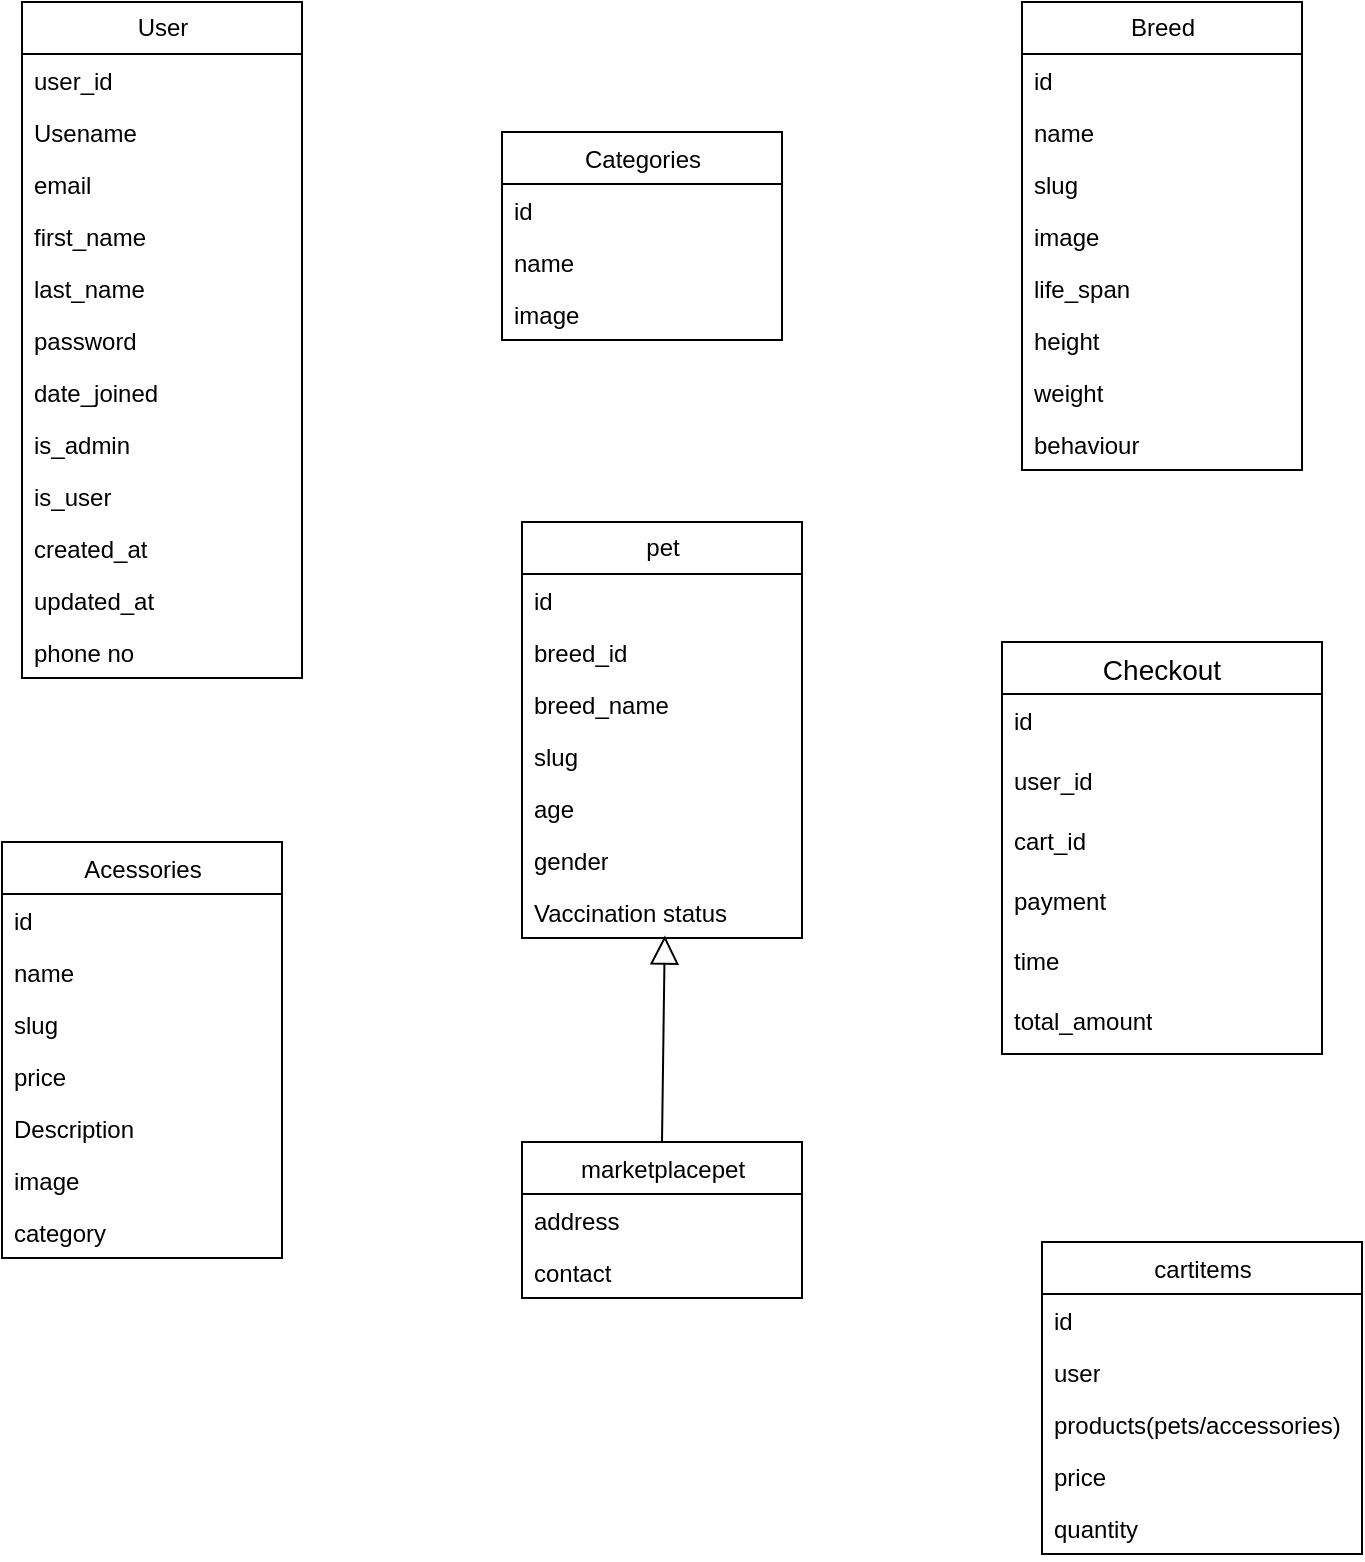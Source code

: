 <mxfile>
    <diagram id="4vX-P02Qzx_rooGuHijk" name="Page-1">
        <mxGraphModel dx="736" dy="649" grid="1" gridSize="10" guides="1" tooltips="1" connect="1" arrows="1" fold="1" page="1" pageScale="1" pageWidth="1654" pageHeight="1169" math="0" shadow="0">
            <root>
                <mxCell id="0"/>
                <mxCell id="1" parent="0"/>
                <mxCell id="3" value="User" style="swimlane;fontStyle=0;childLayout=stackLayout;horizontal=1;startSize=26;fillColor=none;horizontalStack=0;resizeParent=1;resizeParentMax=0;resizeLast=0;collapsible=1;marginBottom=0;html=1;" parent="1" vertex="1">
                    <mxGeometry x="90" y="50" width="140" height="338" as="geometry"/>
                </mxCell>
                <mxCell id="4" value="user_id" style="text;strokeColor=none;fillColor=none;align=left;verticalAlign=top;spacingLeft=4;spacingRight=4;overflow=hidden;rotatable=0;points=[[0,0.5],[1,0.5]];portConstraint=eastwest;whiteSpace=wrap;html=1;" parent="3" vertex="1">
                    <mxGeometry y="26" width="140" height="26" as="geometry"/>
                </mxCell>
                <mxCell id="5" value="Usenam&lt;span style=&quot;background-color: transparent;&quot;&gt;e&lt;/span&gt;" style="text;strokeColor=none;fillColor=none;align=left;verticalAlign=top;spacingLeft=4;spacingRight=4;overflow=hidden;rotatable=0;points=[[0,0.5],[1,0.5]];portConstraint=eastwest;whiteSpace=wrap;html=1;" parent="3" vertex="1">
                    <mxGeometry y="52" width="140" height="26" as="geometry"/>
                </mxCell>
                <mxCell id="6" value="email" style="text;strokeColor=none;fillColor=none;align=left;verticalAlign=top;spacingLeft=4;spacingRight=4;overflow=hidden;rotatable=0;points=[[0,0.5],[1,0.5]];portConstraint=eastwest;whiteSpace=wrap;html=1;" parent="3" vertex="1">
                    <mxGeometry y="78" width="140" height="26" as="geometry"/>
                </mxCell>
                <mxCell id="7" value="first_name" style="text;strokeColor=none;fillColor=none;align=left;verticalAlign=top;spacingLeft=4;spacingRight=4;overflow=hidden;rotatable=0;points=[[0,0.5],[1,0.5]];portConstraint=eastwest;whiteSpace=wrap;html=1;" parent="3" vertex="1">
                    <mxGeometry y="104" width="140" height="26" as="geometry"/>
                </mxCell>
                <mxCell id="8" value="last_name" style="text;strokeColor=none;fillColor=none;align=left;verticalAlign=top;spacingLeft=4;spacingRight=4;overflow=hidden;rotatable=0;points=[[0,0.5],[1,0.5]];portConstraint=eastwest;whiteSpace=wrap;html=1;" parent="3" vertex="1">
                    <mxGeometry y="130" width="140" height="26" as="geometry"/>
                </mxCell>
                <mxCell id="9" value="password" style="text;strokeColor=none;fillColor=none;align=left;verticalAlign=top;spacingLeft=4;spacingRight=4;overflow=hidden;rotatable=0;points=[[0,0.5],[1,0.5]];portConstraint=eastwest;whiteSpace=wrap;html=1;" parent="3" vertex="1">
                    <mxGeometry y="156" width="140" height="26" as="geometry"/>
                </mxCell>
                <mxCell id="10" value="date_joined" style="text;strokeColor=none;fillColor=none;align=left;verticalAlign=top;spacingLeft=4;spacingRight=4;overflow=hidden;rotatable=0;points=[[0,0.5],[1,0.5]];portConstraint=eastwest;whiteSpace=wrap;html=1;" parent="3" vertex="1">
                    <mxGeometry y="182" width="140" height="26" as="geometry"/>
                </mxCell>
                <mxCell id="11" value="is_admin" style="text;strokeColor=none;fillColor=none;align=left;verticalAlign=top;spacingLeft=4;spacingRight=4;overflow=hidden;rotatable=0;points=[[0,0.5],[1,0.5]];portConstraint=eastwest;whiteSpace=wrap;html=1;" parent="3" vertex="1">
                    <mxGeometry y="208" width="140" height="26" as="geometry"/>
                </mxCell>
                <mxCell id="12" value="is_user" style="text;strokeColor=none;fillColor=none;align=left;verticalAlign=top;spacingLeft=4;spacingRight=4;overflow=hidden;rotatable=0;points=[[0,0.5],[1,0.5]];portConstraint=eastwest;whiteSpace=wrap;html=1;" parent="3" vertex="1">
                    <mxGeometry y="234" width="140" height="26" as="geometry"/>
                </mxCell>
                <mxCell id="17" value="created_at" style="text;strokeColor=none;fillColor=none;align=left;verticalAlign=top;spacingLeft=4;spacingRight=4;overflow=hidden;rotatable=0;points=[[0,0.5],[1,0.5]];portConstraint=eastwest;whiteSpace=wrap;html=1;" parent="3" vertex="1">
                    <mxGeometry y="260" width="140" height="26" as="geometry"/>
                </mxCell>
                <mxCell id="29" value="updated_at" style="text;strokeColor=none;fillColor=none;align=left;verticalAlign=top;spacingLeft=4;spacingRight=4;overflow=hidden;rotatable=0;points=[[0,0.5],[1,0.5]];portConstraint=eastwest;whiteSpace=wrap;html=1;" parent="3" vertex="1">
                    <mxGeometry y="286" width="140" height="26" as="geometry"/>
                </mxCell>
                <mxCell id="30" value="phone no" style="text;strokeColor=none;fillColor=none;align=left;verticalAlign=top;spacingLeft=4;spacingRight=4;overflow=hidden;rotatable=0;points=[[0,0.5],[1,0.5]];portConstraint=eastwest;whiteSpace=wrap;html=1;" parent="3" vertex="1">
                    <mxGeometry y="312" width="140" height="26" as="geometry"/>
                </mxCell>
                <mxCell id="13" value="Breed" style="swimlane;fontStyle=0;childLayout=stackLayout;horizontal=1;startSize=26;fillColor=none;horizontalStack=0;resizeParent=1;resizeParentMax=0;resizeLast=0;collapsible=1;marginBottom=0;html=1;" parent="1" vertex="1">
                    <mxGeometry x="590" y="50" width="140" height="234" as="geometry"/>
                </mxCell>
                <mxCell id="14" value="id" style="text;strokeColor=none;fillColor=none;align=left;verticalAlign=top;spacingLeft=4;spacingRight=4;overflow=hidden;rotatable=0;points=[[0,0.5],[1,0.5]];portConstraint=eastwest;whiteSpace=wrap;html=1;" parent="13" vertex="1">
                    <mxGeometry y="26" width="140" height="26" as="geometry"/>
                </mxCell>
                <mxCell id="15" value="name" style="text;strokeColor=none;fillColor=none;align=left;verticalAlign=top;spacingLeft=4;spacingRight=4;overflow=hidden;rotatable=0;points=[[0,0.5],[1,0.5]];portConstraint=eastwest;whiteSpace=wrap;html=1;" parent="13" vertex="1">
                    <mxGeometry y="52" width="140" height="26" as="geometry"/>
                </mxCell>
                <mxCell id="16" value="slug" style="text;strokeColor=none;fillColor=none;align=left;verticalAlign=top;spacingLeft=4;spacingRight=4;overflow=hidden;rotatable=0;points=[[0,0.5],[1,0.5]];portConstraint=eastwest;whiteSpace=wrap;html=1;" parent="13" vertex="1">
                    <mxGeometry y="78" width="140" height="26" as="geometry"/>
                </mxCell>
                <mxCell id="31" value="image" style="text;strokeColor=none;fillColor=none;align=left;verticalAlign=top;spacingLeft=4;spacingRight=4;overflow=hidden;rotatable=0;points=[[0,0.5],[1,0.5]];portConstraint=eastwest;whiteSpace=wrap;html=1;" parent="13" vertex="1">
                    <mxGeometry y="104" width="140" height="26" as="geometry"/>
                </mxCell>
                <mxCell id="32" value="life_span" style="text;strokeColor=none;fillColor=none;align=left;verticalAlign=top;spacingLeft=4;spacingRight=4;overflow=hidden;rotatable=0;points=[[0,0.5],[1,0.5]];portConstraint=eastwest;whiteSpace=wrap;html=1;" parent="13" vertex="1">
                    <mxGeometry y="130" width="140" height="26" as="geometry"/>
                </mxCell>
                <mxCell id="33" value="height" style="text;strokeColor=none;fillColor=none;align=left;verticalAlign=top;spacingLeft=4;spacingRight=4;overflow=hidden;rotatable=0;points=[[0,0.5],[1,0.5]];portConstraint=eastwest;whiteSpace=wrap;html=1;" parent="13" vertex="1">
                    <mxGeometry y="156" width="140" height="26" as="geometry"/>
                </mxCell>
                <mxCell id="34" value="weight" style="text;strokeColor=none;fillColor=none;align=left;verticalAlign=top;spacingLeft=4;spacingRight=4;overflow=hidden;rotatable=0;points=[[0,0.5],[1,0.5]];portConstraint=eastwest;whiteSpace=wrap;html=1;" parent="13" vertex="1">
                    <mxGeometry y="182" width="140" height="26" as="geometry"/>
                </mxCell>
                <mxCell id="35" value="behaviour" style="text;strokeColor=none;fillColor=none;align=left;verticalAlign=top;spacingLeft=4;spacingRight=4;overflow=hidden;rotatable=0;points=[[0,0.5],[1,0.5]];portConstraint=eastwest;whiteSpace=wrap;html=1;" parent="13" vertex="1">
                    <mxGeometry y="208" width="140" height="26" as="geometry"/>
                </mxCell>
                <mxCell id="38" value="pet" style="swimlane;fontStyle=0;childLayout=stackLayout;horizontal=1;startSize=26;fillColor=none;horizontalStack=0;resizeParent=1;resizeParentMax=0;resizeLast=0;collapsible=1;marginBottom=0;html=1;" parent="1" vertex="1">
                    <mxGeometry x="340" y="310" width="140" height="208" as="geometry"/>
                </mxCell>
                <mxCell id="39" value="id" style="text;strokeColor=none;fillColor=none;align=left;verticalAlign=top;spacingLeft=4;spacingRight=4;overflow=hidden;rotatable=0;points=[[0,0.5],[1,0.5]];portConstraint=eastwest;whiteSpace=wrap;html=1;" parent="38" vertex="1">
                    <mxGeometry y="26" width="140" height="26" as="geometry"/>
                </mxCell>
                <mxCell id="40" value="breed_id" style="text;strokeColor=none;fillColor=none;align=left;verticalAlign=top;spacingLeft=4;spacingRight=4;overflow=hidden;rotatable=0;points=[[0,0.5],[1,0.5]];portConstraint=eastwest;whiteSpace=wrap;html=1;" parent="38" vertex="1">
                    <mxGeometry y="52" width="140" height="26" as="geometry"/>
                </mxCell>
                <mxCell id="41" value="breed_name" style="text;strokeColor=none;fillColor=none;align=left;verticalAlign=top;spacingLeft=4;spacingRight=4;overflow=hidden;rotatable=0;points=[[0,0.5],[1,0.5]];portConstraint=eastwest;whiteSpace=wrap;html=1;" parent="38" vertex="1">
                    <mxGeometry y="78" width="140" height="26" as="geometry"/>
                </mxCell>
                <mxCell id="42" value="slug" style="text;strokeColor=none;fillColor=none;align=left;verticalAlign=top;spacingLeft=4;spacingRight=4;overflow=hidden;rotatable=0;points=[[0,0.5],[1,0.5]];portConstraint=eastwest;whiteSpace=wrap;html=1;" parent="38" vertex="1">
                    <mxGeometry y="104" width="140" height="26" as="geometry"/>
                </mxCell>
                <mxCell id="43" value="age" style="text;strokeColor=none;fillColor=none;align=left;verticalAlign=top;spacingLeft=4;spacingRight=4;overflow=hidden;rotatable=0;points=[[0,0.5],[1,0.5]];portConstraint=eastwest;whiteSpace=wrap;html=1;" parent="38" vertex="1">
                    <mxGeometry y="130" width="140" height="26" as="geometry"/>
                </mxCell>
                <mxCell id="44" value="gender" style="text;strokeColor=none;fillColor=none;align=left;verticalAlign=top;spacingLeft=4;spacingRight=4;overflow=hidden;rotatable=0;points=[[0,0.5],[1,0.5]];portConstraint=eastwest;whiteSpace=wrap;html=1;" parent="38" vertex="1">
                    <mxGeometry y="156" width="140" height="26" as="geometry"/>
                </mxCell>
                <mxCell id="51" value="Vaccination status" style="text;strokeColor=none;fillColor=none;align=left;verticalAlign=top;spacingLeft=4;spacingRight=4;overflow=hidden;rotatable=0;points=[[0,0.5],[1,0.5]];portConstraint=eastwest;whiteSpace=wrap;html=1;" parent="38" vertex="1">
                    <mxGeometry y="182" width="140" height="26" as="geometry"/>
                </mxCell>
                <mxCell id="47" value="marketplacepet" style="swimlane;fontStyle=0;childLayout=stackLayout;horizontal=1;startSize=26;fillColor=none;horizontalStack=0;resizeParent=1;resizeParentMax=0;resizeLast=0;collapsible=1;marginBottom=0;html=1;align=center;verticalAlign=top;spacingLeft=4;spacingRight=4;fontFamily=Helvetica;fontSize=12;fontColor=default;" parent="1" vertex="1">
                    <mxGeometry x="340" y="620" width="140" height="78" as="geometry"/>
                </mxCell>
                <mxCell id="48" value="address" style="text;strokeColor=none;fillColor=none;align=left;verticalAlign=top;spacingLeft=4;spacingRight=4;overflow=hidden;rotatable=0;points=[[0,0.5],[1,0.5]];portConstraint=eastwest;whiteSpace=wrap;html=1;fontFamily=Helvetica;fontSize=12;fontColor=default;" parent="47" vertex="1">
                    <mxGeometry y="26" width="140" height="26" as="geometry"/>
                </mxCell>
                <mxCell id="49" value="contact" style="text;strokeColor=none;fillColor=none;align=left;verticalAlign=top;spacingLeft=4;spacingRight=4;overflow=hidden;rotatable=0;points=[[0,0.5],[1,0.5]];portConstraint=eastwest;whiteSpace=wrap;html=1;fontFamily=Helvetica;fontSize=12;fontColor=default;" parent="47" vertex="1">
                    <mxGeometry y="52" width="140" height="26" as="geometry"/>
                </mxCell>
                <mxCell id="52" value="" style="edgeStyle=none;html=1;endSize=12;endArrow=block;endFill=0;fontFamily=Helvetica;fontSize=12;fontColor=default;exitX=0.5;exitY=0;exitDx=0;exitDy=0;entryX=0.51;entryY=0.952;entryDx=0;entryDy=0;entryPerimeter=0;" parent="1" source="47" target="51" edge="1">
                    <mxGeometry width="160" relative="1" as="geometry">
                        <mxPoint x="390" y="460" as="sourcePoint"/>
                        <mxPoint x="550" y="460" as="targetPoint"/>
                    </mxGeometry>
                </mxCell>
                <mxCell id="53" value="Acessories" style="swimlane;fontStyle=0;childLayout=stackLayout;horizontal=1;startSize=26;fillColor=none;horizontalStack=0;resizeParent=1;resizeParentMax=0;resizeLast=0;collapsible=1;marginBottom=0;html=1;align=center;verticalAlign=top;spacingLeft=4;spacingRight=4;fontFamily=Helvetica;fontSize=12;fontColor=default;" parent="1" vertex="1">
                    <mxGeometry x="80" y="470" width="140" height="208" as="geometry"/>
                </mxCell>
                <mxCell id="54" value="id" style="text;strokeColor=none;fillColor=none;align=left;verticalAlign=top;spacingLeft=4;spacingRight=4;overflow=hidden;rotatable=0;points=[[0,0.5],[1,0.5]];portConstraint=eastwest;whiteSpace=wrap;html=1;fontFamily=Helvetica;fontSize=12;fontColor=default;" parent="53" vertex="1">
                    <mxGeometry y="26" width="140" height="26" as="geometry"/>
                </mxCell>
                <mxCell id="55" value="name" style="text;strokeColor=none;fillColor=none;align=left;verticalAlign=top;spacingLeft=4;spacingRight=4;overflow=hidden;rotatable=0;points=[[0,0.5],[1,0.5]];portConstraint=eastwest;whiteSpace=wrap;html=1;fontFamily=Helvetica;fontSize=12;fontColor=default;" parent="53" vertex="1">
                    <mxGeometry y="52" width="140" height="26" as="geometry"/>
                </mxCell>
                <mxCell id="56" value="slug" style="text;strokeColor=none;fillColor=none;align=left;verticalAlign=top;spacingLeft=4;spacingRight=4;overflow=hidden;rotatable=0;points=[[0,0.5],[1,0.5]];portConstraint=eastwest;whiteSpace=wrap;html=1;fontFamily=Helvetica;fontSize=12;fontColor=default;" parent="53" vertex="1">
                    <mxGeometry y="78" width="140" height="26" as="geometry"/>
                </mxCell>
                <mxCell id="57" value="price" style="text;strokeColor=none;fillColor=none;align=left;verticalAlign=top;spacingLeft=4;spacingRight=4;overflow=hidden;rotatable=0;points=[[0,0.5],[1,0.5]];portConstraint=eastwest;whiteSpace=wrap;html=1;fontFamily=Helvetica;fontSize=12;fontColor=default;" parent="53" vertex="1">
                    <mxGeometry y="104" width="140" height="26" as="geometry"/>
                </mxCell>
                <mxCell id="58" value="Description" style="text;strokeColor=none;fillColor=none;align=left;verticalAlign=top;spacingLeft=4;spacingRight=4;overflow=hidden;rotatable=0;points=[[0,0.5],[1,0.5]];portConstraint=eastwest;whiteSpace=wrap;html=1;fontFamily=Helvetica;fontSize=12;fontColor=default;" parent="53" vertex="1">
                    <mxGeometry y="130" width="140" height="26" as="geometry"/>
                </mxCell>
                <mxCell id="59" value="image" style="text;strokeColor=none;fillColor=none;align=left;verticalAlign=top;spacingLeft=4;spacingRight=4;overflow=hidden;rotatable=0;points=[[0,0.5],[1,0.5]];portConstraint=eastwest;whiteSpace=wrap;html=1;fontFamily=Helvetica;fontSize=12;fontColor=default;" parent="53" vertex="1">
                    <mxGeometry y="156" width="140" height="26" as="geometry"/>
                </mxCell>
                <mxCell id="60" value="category" style="text;strokeColor=none;fillColor=none;align=left;verticalAlign=top;spacingLeft=4;spacingRight=4;overflow=hidden;rotatable=0;points=[[0,0.5],[1,0.5]];portConstraint=eastwest;whiteSpace=wrap;html=1;fontFamily=Helvetica;fontSize=12;fontColor=default;" parent="53" vertex="1">
                    <mxGeometry y="182" width="140" height="26" as="geometry"/>
                </mxCell>
                <mxCell id="61" value="cartitems" style="swimlane;fontStyle=0;childLayout=stackLayout;horizontal=1;startSize=26;fillColor=none;horizontalStack=0;resizeParent=1;resizeParentMax=0;resizeLast=0;collapsible=1;marginBottom=0;html=1;align=center;verticalAlign=top;spacingLeft=4;spacingRight=4;fontFamily=Helvetica;fontSize=12;fontColor=default;" parent="1" vertex="1">
                    <mxGeometry x="600" y="670" width="160" height="156" as="geometry"/>
                </mxCell>
                <mxCell id="62" value="id" style="text;strokeColor=none;fillColor=none;align=left;verticalAlign=top;spacingLeft=4;spacingRight=4;overflow=hidden;rotatable=0;points=[[0,0.5],[1,0.5]];portConstraint=eastwest;whiteSpace=wrap;html=1;fontFamily=Helvetica;fontSize=12;fontColor=default;" parent="61" vertex="1">
                    <mxGeometry y="26" width="160" height="26" as="geometry"/>
                </mxCell>
                <mxCell id="63" value="user" style="text;strokeColor=none;fillColor=none;align=left;verticalAlign=top;spacingLeft=4;spacingRight=4;overflow=hidden;rotatable=0;points=[[0,0.5],[1,0.5]];portConstraint=eastwest;whiteSpace=wrap;html=1;fontFamily=Helvetica;fontSize=12;fontColor=default;" parent="61" vertex="1">
                    <mxGeometry y="52" width="160" height="26" as="geometry"/>
                </mxCell>
                <mxCell id="64" value="products(pets/accessories)" style="text;strokeColor=none;fillColor=none;align=left;verticalAlign=top;spacingLeft=4;spacingRight=4;overflow=hidden;rotatable=0;points=[[0,0.5],[1,0.5]];portConstraint=eastwest;whiteSpace=wrap;html=1;fontFamily=Helvetica;fontSize=12;fontColor=default;" parent="61" vertex="1">
                    <mxGeometry y="78" width="160" height="26" as="geometry"/>
                </mxCell>
                <mxCell id="65" value="price" style="text;strokeColor=none;fillColor=none;align=left;verticalAlign=top;spacingLeft=4;spacingRight=4;overflow=hidden;rotatable=0;points=[[0,0.5],[1,0.5]];portConstraint=eastwest;whiteSpace=wrap;html=1;fontFamily=Helvetica;fontSize=12;fontColor=default;" parent="61" vertex="1">
                    <mxGeometry y="104" width="160" height="26" as="geometry"/>
                </mxCell>
                <mxCell id="66" value="quantity" style="text;strokeColor=none;fillColor=none;align=left;verticalAlign=top;spacingLeft=4;spacingRight=4;overflow=hidden;rotatable=0;points=[[0,0.5],[1,0.5]];portConstraint=eastwest;whiteSpace=wrap;html=1;fontFamily=Helvetica;fontSize=12;fontColor=default;" parent="61" vertex="1">
                    <mxGeometry y="130" width="160" height="26" as="geometry"/>
                </mxCell>
                <mxCell id="67" value="Categories" style="swimlane;fontStyle=0;childLayout=stackLayout;horizontal=1;startSize=26;fillColor=none;horizontalStack=0;resizeParent=1;resizeParentMax=0;resizeLast=0;collapsible=1;marginBottom=0;html=1;align=center;verticalAlign=top;spacingLeft=4;spacingRight=4;fontFamily=Helvetica;fontSize=12;fontColor=default;" parent="1" vertex="1">
                    <mxGeometry x="330" y="115" width="140" height="104" as="geometry"/>
                </mxCell>
                <mxCell id="68" value="id" style="text;strokeColor=none;fillColor=none;align=left;verticalAlign=top;spacingLeft=4;spacingRight=4;overflow=hidden;rotatable=0;points=[[0,0.5],[1,0.5]];portConstraint=eastwest;whiteSpace=wrap;html=1;fontFamily=Helvetica;fontSize=12;fontColor=default;" parent="67" vertex="1">
                    <mxGeometry y="26" width="140" height="26" as="geometry"/>
                </mxCell>
                <mxCell id="69" value="name" style="text;strokeColor=none;fillColor=none;align=left;verticalAlign=top;spacingLeft=4;spacingRight=4;overflow=hidden;rotatable=0;points=[[0,0.5],[1,0.5]];portConstraint=eastwest;whiteSpace=wrap;html=1;fontFamily=Helvetica;fontSize=12;fontColor=default;" parent="67" vertex="1">
                    <mxGeometry y="52" width="140" height="26" as="geometry"/>
                </mxCell>
                <mxCell id="70" value="image" style="text;strokeColor=none;fillColor=none;align=left;verticalAlign=top;spacingLeft=4;spacingRight=4;overflow=hidden;rotatable=0;points=[[0,0.5],[1,0.5]];portConstraint=eastwest;whiteSpace=wrap;html=1;fontFamily=Helvetica;fontSize=12;fontColor=default;" parent="67" vertex="1">
                    <mxGeometry y="78" width="140" height="26" as="geometry"/>
                </mxCell>
                <mxCell id="71" value="Checkout" style="swimlane;fontStyle=0;childLayout=stackLayout;horizontal=1;startSize=26;horizontalStack=0;resizeParent=1;resizeParentMax=0;resizeLast=0;collapsible=1;marginBottom=0;align=center;fontSize=14;" vertex="1" parent="1">
                    <mxGeometry x="580" y="370" width="160" height="206" as="geometry"/>
                </mxCell>
                <mxCell id="72" value="id" style="text;strokeColor=none;fillColor=none;spacingLeft=4;spacingRight=4;overflow=hidden;rotatable=0;points=[[0,0.5],[1,0.5]];portConstraint=eastwest;fontSize=12;whiteSpace=wrap;html=1;" vertex="1" parent="71">
                    <mxGeometry y="26" width="160" height="30" as="geometry"/>
                </mxCell>
                <mxCell id="73" value="user_id" style="text;strokeColor=none;fillColor=none;spacingLeft=4;spacingRight=4;overflow=hidden;rotatable=0;points=[[0,0.5],[1,0.5]];portConstraint=eastwest;fontSize=12;whiteSpace=wrap;html=1;" vertex="1" parent="71">
                    <mxGeometry y="56" width="160" height="30" as="geometry"/>
                </mxCell>
                <mxCell id="74" value="cart_id" style="text;strokeColor=none;fillColor=none;spacingLeft=4;spacingRight=4;overflow=hidden;rotatable=0;points=[[0,0.5],[1,0.5]];portConstraint=eastwest;fontSize=12;whiteSpace=wrap;html=1;" vertex="1" parent="71">
                    <mxGeometry y="86" width="160" height="30" as="geometry"/>
                </mxCell>
                <mxCell id="75" value="payment&amp;nbsp;" style="text;strokeColor=none;fillColor=none;spacingLeft=4;spacingRight=4;overflow=hidden;rotatable=0;points=[[0,0.5],[1,0.5]];portConstraint=eastwest;fontSize=12;whiteSpace=wrap;html=1;" vertex="1" parent="71">
                    <mxGeometry y="116" width="160" height="30" as="geometry"/>
                </mxCell>
                <mxCell id="76" value="time" style="text;strokeColor=none;fillColor=none;spacingLeft=4;spacingRight=4;overflow=hidden;rotatable=0;points=[[0,0.5],[1,0.5]];portConstraint=eastwest;fontSize=12;whiteSpace=wrap;html=1;" vertex="1" parent="71">
                    <mxGeometry y="146" width="160" height="30" as="geometry"/>
                </mxCell>
                <mxCell id="77" value="total_amount" style="text;strokeColor=none;fillColor=none;spacingLeft=4;spacingRight=4;overflow=hidden;rotatable=0;points=[[0,0.5],[1,0.5]];portConstraint=eastwest;fontSize=12;whiteSpace=wrap;html=1;" vertex="1" parent="71">
                    <mxGeometry y="176" width="160" height="30" as="geometry"/>
                </mxCell>
            </root>
        </mxGraphModel>
    </diagram>
</mxfile>